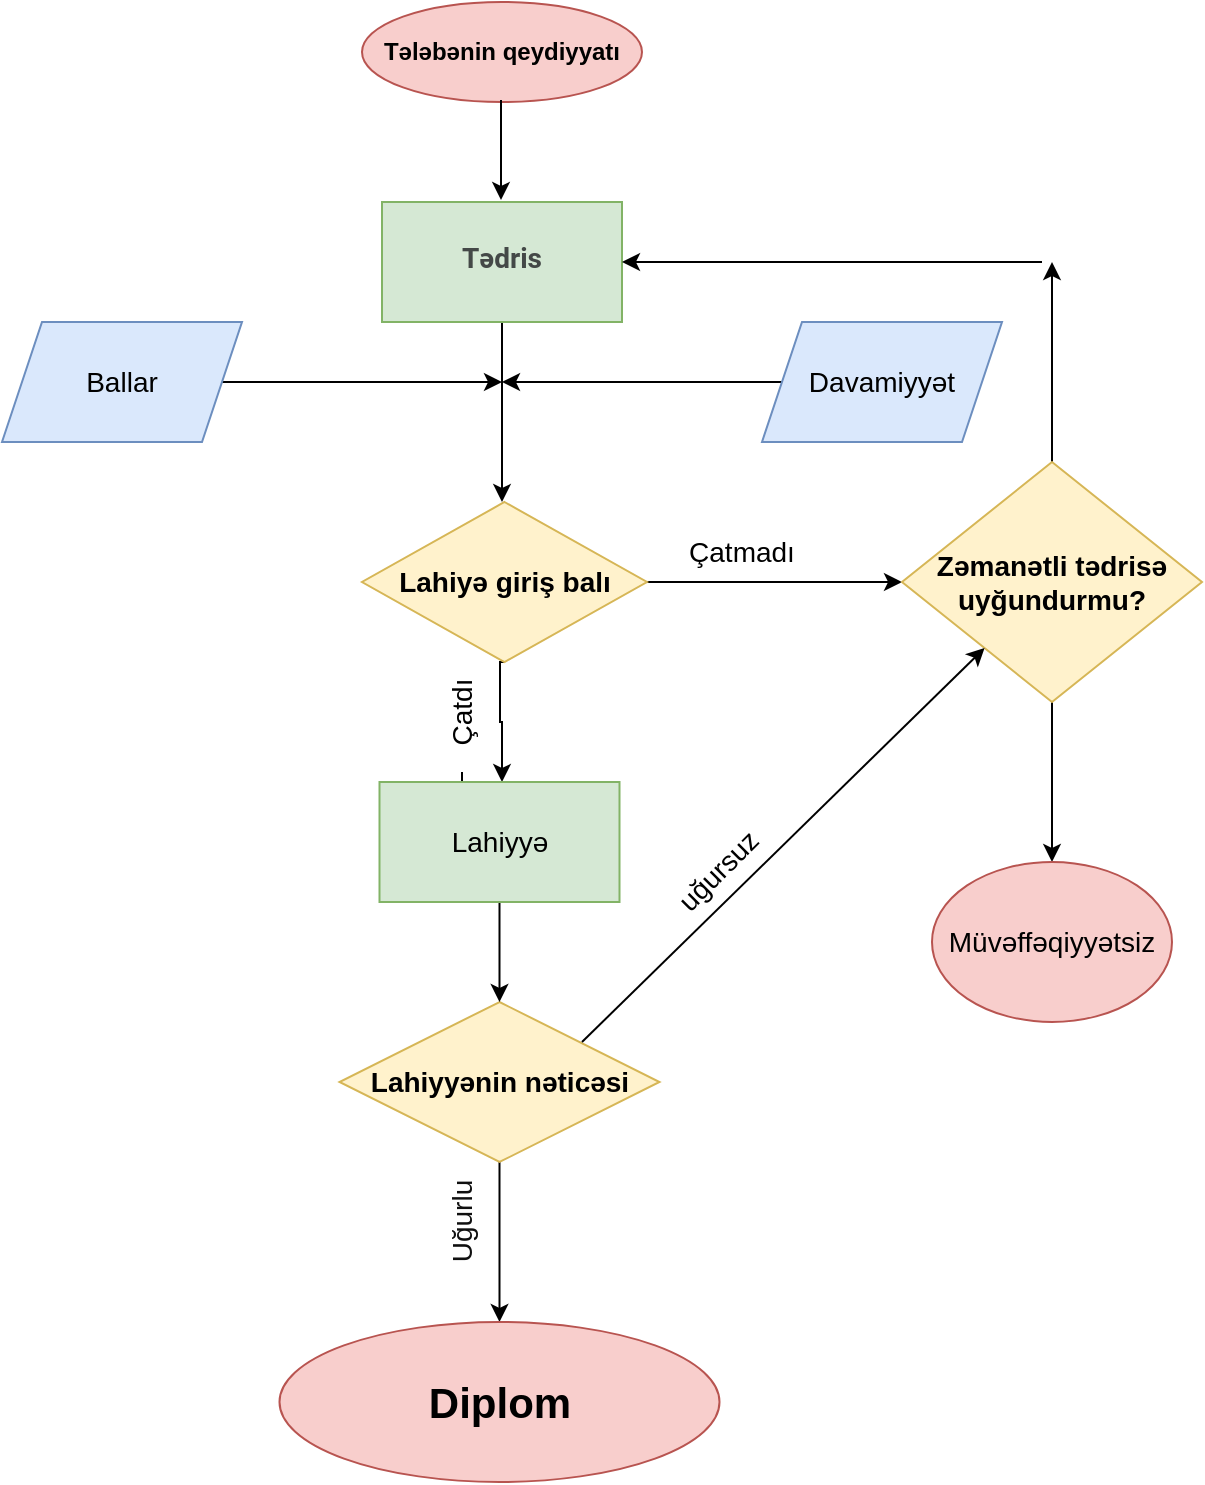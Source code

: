 <mxfile version="20.7.4" type="device"><diagram id="MrbTW1hW6sd4L8sMc_8x" name="Page-1"><mxGraphModel dx="1591" dy="880" grid="1" gridSize="10" guides="1" tooltips="1" connect="1" arrows="1" fold="1" page="1" pageScale="1" pageWidth="850" pageHeight="1100" math="0" shadow="0"><root><mxCell id="0"/><mxCell id="1" parent="0"/><mxCell id="Imt8qKzkwDzPqOg8YFWB-1" value="Tələbənin qeydiyyatı" style="ellipse;whiteSpace=wrap;html=1;fontStyle=1;fillColor=#f8cecc;strokeColor=#b85450;" vertex="1" parent="1"><mxGeometry x="350" width="140" height="50" as="geometry"/></mxCell><mxCell id="Imt8qKzkwDzPqOg8YFWB-2" value="" style="endArrow=classic;html=1;rounded=0;" edge="1" parent="1"><mxGeometry width="50" height="50" relative="1" as="geometry"><mxPoint x="419.5" y="49" as="sourcePoint"/><mxPoint x="419.5" y="99" as="targetPoint"/><Array as="points"/></mxGeometry></mxCell><mxCell id="Imt8qKzkwDzPqOg8YFWB-5" value="" style="edgeStyle=orthogonalEdgeStyle;rounded=0;orthogonalLoop=1;jettySize=auto;html=1;fontSize=14;" edge="1" parent="1" source="Imt8qKzkwDzPqOg8YFWB-3"><mxGeometry relative="1" as="geometry"><mxPoint x="420" y="250" as="targetPoint"/></mxGeometry></mxCell><mxCell id="Imt8qKzkwDzPqOg8YFWB-3" value="&lt;h1 style=&quot;-webkit-tap-highlight-color: transparent; margin: 0px; font-family: &amp;quot;Google Sans&amp;quot;, Roboto, Arial, sans-serif; line-height: 2.5rem; overflow: hidden; overflow-wrap: break-word; color: rgb(32, 33, 36); fill: rgb(32, 33, 36); text-align: start;&quot; class=&quot;fOvfyc B7SYid VnOHwf-Tvm9db&quot;&gt;&lt;span style=&quot;font-size: 14px;&quot;&gt;Tədris&lt;/span&gt;&lt;/h1&gt;" style="rounded=0;whiteSpace=wrap;html=1;verticalAlign=top;horizontal=1;labelBorderColor=none;textOpacity=80;spacing=0;fillColor=#d5e8d4;strokeColor=#82b366;fontStyle=1" vertex="1" parent="1"><mxGeometry x="360" y="100" width="120" height="60" as="geometry"/></mxCell><mxCell id="Imt8qKzkwDzPqOg8YFWB-8" style="edgeStyle=orthogonalEdgeStyle;rounded=0;orthogonalLoop=1;jettySize=auto;html=1;exitX=1;exitY=0.5;exitDx=0;exitDy=0;fontSize=14;" edge="1" parent="1" source="Imt8qKzkwDzPqOg8YFWB-7"><mxGeometry relative="1" as="geometry"><mxPoint x="420" y="190" as="targetPoint"/></mxGeometry></mxCell><mxCell id="Imt8qKzkwDzPqOg8YFWB-7" value="Ballar" style="shape=parallelogram;perimeter=parallelogramPerimeter;whiteSpace=wrap;html=1;fixedSize=1;fontSize=14;fillColor=#dae8fc;strokeColor=#6c8ebf;" vertex="1" parent="1"><mxGeometry x="170" y="160" width="120" height="60" as="geometry"/></mxCell><mxCell id="Imt8qKzkwDzPqOg8YFWB-10" style="edgeStyle=orthogonalEdgeStyle;rounded=0;orthogonalLoop=1;jettySize=auto;html=1;exitX=0;exitY=0.5;exitDx=0;exitDy=0;fontSize=14;" edge="1" parent="1" source="Imt8qKzkwDzPqOg8YFWB-9"><mxGeometry relative="1" as="geometry"><mxPoint x="420" y="190" as="targetPoint"/></mxGeometry></mxCell><mxCell id="Imt8qKzkwDzPqOg8YFWB-9" value="Davamiyyət" style="shape=parallelogram;perimeter=parallelogramPerimeter;whiteSpace=wrap;html=1;fixedSize=1;labelBorderColor=none;fontSize=14;fillColor=#dae8fc;strokeColor=#6c8ebf;" vertex="1" parent="1"><mxGeometry x="550" y="160" width="120" height="60" as="geometry"/></mxCell><mxCell id="Imt8qKzkwDzPqOg8YFWB-13" style="edgeStyle=orthogonalEdgeStyle;rounded=0;orthogonalLoop=1;jettySize=auto;html=1;exitX=0.5;exitY=1;exitDx=0;exitDy=0;fontSize=14;" edge="1" parent="1" source="Imt8qKzkwDzPqOg8YFWB-11"><mxGeometry relative="1" as="geometry"><mxPoint x="420" y="390" as="targetPoint"/><Array as="points"><mxPoint x="419" y="360"/><mxPoint x="420" y="360"/></Array></mxGeometry></mxCell><mxCell id="Imt8qKzkwDzPqOg8YFWB-14" style="edgeStyle=orthogonalEdgeStyle;rounded=0;orthogonalLoop=1;jettySize=auto;html=1;exitX=1;exitY=0.5;exitDx=0;exitDy=0;fontSize=14;" edge="1" parent="1" source="Imt8qKzkwDzPqOg8YFWB-11"><mxGeometry relative="1" as="geometry"><mxPoint x="620" y="290" as="targetPoint"/></mxGeometry></mxCell><mxCell id="Imt8qKzkwDzPqOg8YFWB-11" value="Lahiyə giriş balı" style="rhombus;whiteSpace=wrap;html=1;labelBorderColor=none;fontSize=14;fillColor=#fff2cc;strokeColor=#d6b656;fontStyle=1" vertex="1" parent="1"><mxGeometry x="350" y="250" width="142.5" height="80" as="geometry"/></mxCell><mxCell id="Imt8qKzkwDzPqOg8YFWB-17" style="edgeStyle=orthogonalEdgeStyle;rounded=0;orthogonalLoop=1;jettySize=auto;html=1;exitX=0.5;exitY=0;exitDx=0;exitDy=0;fontSize=14;" edge="1" parent="1" source="Imt8qKzkwDzPqOg8YFWB-16"><mxGeometry relative="1" as="geometry"><mxPoint x="695" y="130" as="targetPoint"/></mxGeometry></mxCell><mxCell id="Imt8qKzkwDzPqOg8YFWB-20" style="edgeStyle=orthogonalEdgeStyle;rounded=0;orthogonalLoop=1;jettySize=auto;html=1;exitX=0.5;exitY=1;exitDx=0;exitDy=0;fontSize=14;" edge="1" parent="1" source="Imt8qKzkwDzPqOg8YFWB-16" target="Imt8qKzkwDzPqOg8YFWB-21"><mxGeometry relative="1" as="geometry"><mxPoint x="695" y="470" as="targetPoint"/></mxGeometry></mxCell><mxCell id="Imt8qKzkwDzPqOg8YFWB-16" value="Zəmanətli tədrisə&lt;br&gt;uyğundurmu?" style="rhombus;whiteSpace=wrap;html=1;labelBorderColor=none;fontSize=14;fillColor=#fff2cc;strokeColor=#d6b656;fontStyle=1" vertex="1" parent="1"><mxGeometry x="620" y="230" width="150" height="120" as="geometry"/></mxCell><mxCell id="Imt8qKzkwDzPqOg8YFWB-19" style="edgeStyle=orthogonalEdgeStyle;rounded=0;orthogonalLoop=1;jettySize=auto;html=1;exitX=0.5;exitY=0;exitDx=0;exitDy=0;fontSize=14;entryX=1;entryY=0.5;entryDx=0;entryDy=0;" edge="1" parent="1" target="Imt8qKzkwDzPqOg8YFWB-3"><mxGeometry x="0.818" y="-35" relative="1" as="geometry"><mxPoint x="600" y="20" as="targetPoint"/><mxPoint x="600" y="130" as="sourcePoint"/><Array as="points"><mxPoint x="690" y="130"/><mxPoint x="690" y="130"/></Array><mxPoint as="offset"/></mxGeometry></mxCell><mxCell id="Imt8qKzkwDzPqOg8YFWB-21" value="Müvəffəqiyyətsiz" style="ellipse;whiteSpace=wrap;html=1;labelBorderColor=none;fontSize=14;fillColor=#f8cecc;strokeColor=#b85450;" vertex="1" parent="1"><mxGeometry x="635" y="430" width="120" height="80" as="geometry"/></mxCell><mxCell id="Imt8qKzkwDzPqOg8YFWB-22" value="Çatmadı" style="text;strokeColor=none;align=center;fillColor=none;html=1;verticalAlign=middle;whiteSpace=wrap;rounded=0;labelBorderColor=none;fontSize=14;" vertex="1" parent="1"><mxGeometry x="510" y="260" width="60" height="30" as="geometry"/></mxCell><mxCell id="Imt8qKzkwDzPqOg8YFWB-33" value="" style="edgeStyle=orthogonalEdgeStyle;rounded=0;orthogonalLoop=1;jettySize=auto;html=1;fontSize=14;" edge="1" parent="1" source="Imt8qKzkwDzPqOg8YFWB-23" target="Imt8qKzkwDzPqOg8YFWB-32"><mxGeometry relative="1" as="geometry"/></mxCell><mxCell id="Imt8qKzkwDzPqOg8YFWB-23" value="Çatdı" style="text;strokeColor=none;align=center;fillColor=none;html=1;verticalAlign=middle;whiteSpace=wrap;rounded=0;labelBorderColor=none;fontSize=14;rotation=270;" vertex="1" parent="1"><mxGeometry x="370" y="340" width="60" height="30" as="geometry"/></mxCell><mxCell id="Imt8qKzkwDzPqOg8YFWB-41" value="" style="edgeStyle=orthogonalEdgeStyle;rounded=0;orthogonalLoop=1;jettySize=auto;html=1;fontSize=14;" edge="1" parent="1" source="Imt8qKzkwDzPqOg8YFWB-26" target="Imt8qKzkwDzPqOg8YFWB-40"><mxGeometry relative="1" as="geometry"/></mxCell><mxCell id="Imt8qKzkwDzPqOg8YFWB-26" value="Lahiyyənin nəticəsi" style="rhombus;whiteSpace=wrap;html=1;labelBorderColor=none;fontSize=14;fillColor=#fff2cc;strokeColor=#d6b656;fontStyle=1" vertex="1" parent="1"><mxGeometry x="338.75" y="500" width="160" height="80" as="geometry"/></mxCell><mxCell id="Imt8qKzkwDzPqOg8YFWB-35" style="edgeStyle=orthogonalEdgeStyle;rounded=0;orthogonalLoop=1;jettySize=auto;html=1;exitX=0.5;exitY=1;exitDx=0;exitDy=0;entryX=0.5;entryY=0;entryDx=0;entryDy=0;fontSize=14;" edge="1" parent="1" source="Imt8qKzkwDzPqOg8YFWB-32" target="Imt8qKzkwDzPqOg8YFWB-26"><mxGeometry relative="1" as="geometry"/></mxCell><mxCell id="Imt8qKzkwDzPqOg8YFWB-32" value="Lahiyyə" style="whiteSpace=wrap;html=1;labelBorderColor=none;fontSize=14;fillColor=#d5e8d4;strokeColor=#82b366;" vertex="1" parent="1"><mxGeometry x="358.75" y="390" width="120" height="60" as="geometry"/></mxCell><mxCell id="Imt8qKzkwDzPqOg8YFWB-39" value="uğursuz" style="text;html=1;align=center;verticalAlign=middle;resizable=0;points=[];autosize=1;strokeColor=none;fillColor=none;fontSize=14;labelBorderColor=none;rotation=-45;" vertex="1" parent="1"><mxGeometry x="492.5" y="420" width="70" height="30" as="geometry"/></mxCell><mxCell id="Imt8qKzkwDzPqOg8YFWB-40" value="Diplom" style="ellipse;whiteSpace=wrap;html=1;fontSize=21;labelBorderColor=none;fillColor=#f8cecc;strokeColor=#b85450;fontStyle=1" vertex="1" parent="1"><mxGeometry x="308.75" y="660" width="220" height="80" as="geometry"/></mxCell><mxCell id="Imt8qKzkwDzPqOg8YFWB-42" value="Uğurlu" style="text;html=1;align=center;verticalAlign=middle;resizable=0;points=[];autosize=1;strokeColor=none;fillColor=none;fontSize=14;fontColor=#0f0f0f;rotation=270;" vertex="1" parent="1"><mxGeometry x="370" y="595" width="60" height="30" as="geometry"/></mxCell><mxCell id="Imt8qKzkwDzPqOg8YFWB-45" value="" style="edgeStyle=none;orthogonalLoop=1;jettySize=auto;html=1;rounded=0;fontSize=21;fontColor=#0f0f0f;" edge="1" parent="1" target="Imt8qKzkwDzPqOg8YFWB-16"><mxGeometry width="80" relative="1" as="geometry"><mxPoint x="460" y="520" as="sourcePoint"/><mxPoint x="530" y="470" as="targetPoint"/></mxGeometry></mxCell></root></mxGraphModel></diagram></mxfile>